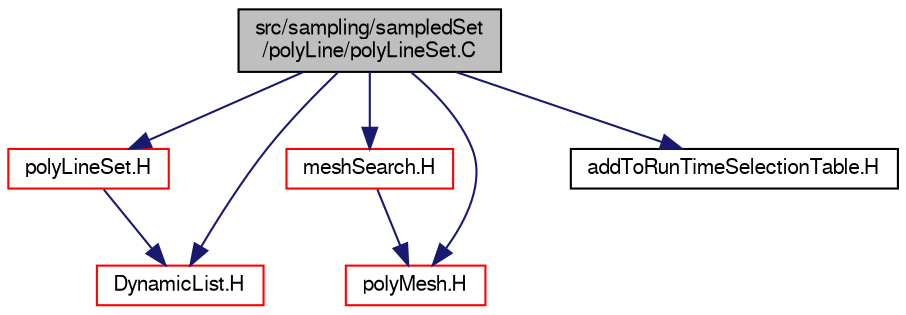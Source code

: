 digraph "src/sampling/sampledSet/polyLine/polyLineSet.C"
{
  bgcolor="transparent";
  edge [fontname="FreeSans",fontsize="10",labelfontname="FreeSans",labelfontsize="10"];
  node [fontname="FreeSans",fontsize="10",shape=record];
  Node0 [label="src/sampling/sampledSet\l/polyLine/polyLineSet.C",height=0.2,width=0.4,color="black", fillcolor="grey75", style="filled", fontcolor="black"];
  Node0 -> Node1 [color="midnightblue",fontsize="10",style="solid",fontname="FreeSans"];
  Node1 [label="polyLineSet.H",height=0.2,width=0.4,color="red",URL="$a14651.html"];
  Node1 -> Node72 [color="midnightblue",fontsize="10",style="solid",fontname="FreeSans"];
  Node72 [label="DynamicList.H",height=0.2,width=0.4,color="red",URL="$a08633.html"];
  Node0 -> Node300 [color="midnightblue",fontsize="10",style="solid",fontname="FreeSans"];
  Node300 [label="meshSearch.H",height=0.2,width=0.4,color="red",URL="$a07625.html"];
  Node300 -> Node140 [color="midnightblue",fontsize="10",style="solid",fontname="FreeSans"];
  Node140 [label="polyMesh.H",height=0.2,width=0.4,color="red",URL="$a11630.html"];
  Node0 -> Node72 [color="midnightblue",fontsize="10",style="solid",fontname="FreeSans"];
  Node0 -> Node140 [color="midnightblue",fontsize="10",style="solid",fontname="FreeSans"];
  Node0 -> Node303 [color="midnightblue",fontsize="10",style="solid",fontname="FreeSans"];
  Node303 [label="addToRunTimeSelectionTable.H",height=0.2,width=0.4,color="black",URL="$a09263.html",tooltip="Macros for easy insertion into run-time selection tables. "];
}
